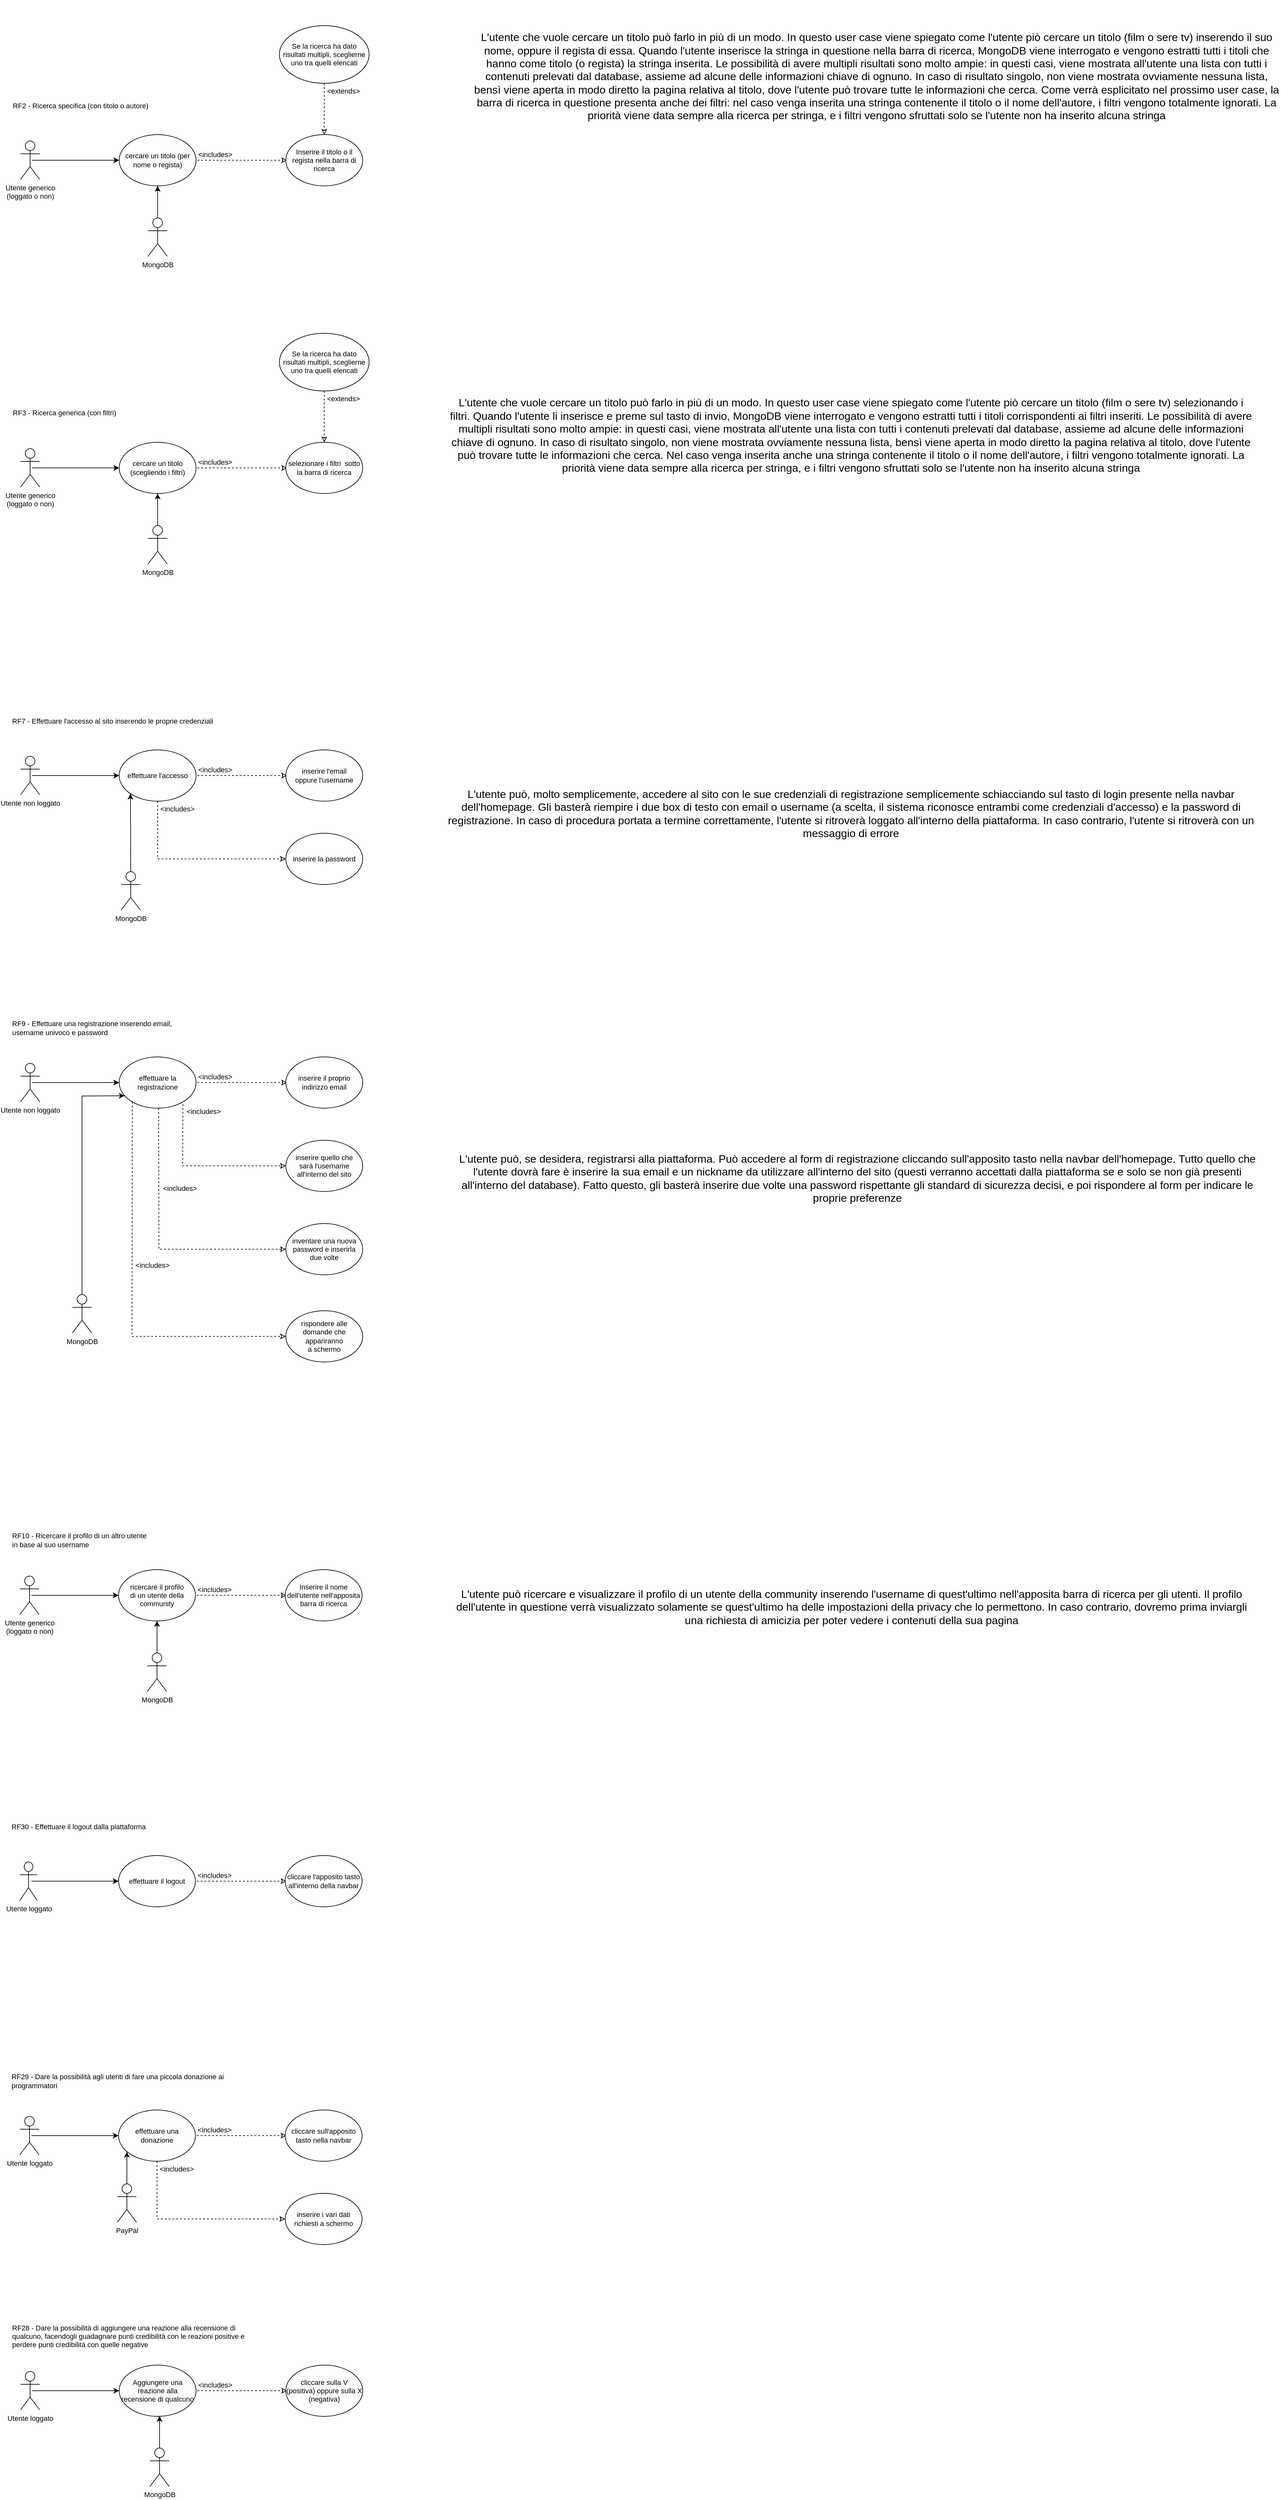 <mxfile version="20.5.3" type="github">
  <diagram id="BzaeHkW2IxcMUpIrxkIE" name="Pagina-1">
    <mxGraphModel dx="1643" dy="469" grid="1" gridSize="10" guides="1" tooltips="1" connect="1" arrows="1" fold="1" page="1" pageScale="1" pageWidth="827" pageHeight="1169" math="0" shadow="0">
      <root>
        <mxCell id="0" />
        <mxCell id="1" parent="0" />
        <mxCell id="rFBbNZWab7Lw2liJQ4J3-1" value="Utente generico&lt;br&gt;(loggato o non)" style="shape=umlActor;verticalLabelPosition=bottom;verticalAlign=top;html=1;outlineConnect=0;fontSize=11;" parent="1" vertex="1">
          <mxGeometry x="-666" y="280" width="30" height="60" as="geometry" />
        </mxCell>
        <mxCell id="rFBbNZWab7Lw2liJQ4J3-2" value="RF2 - Ricerca specifica (con titolo o autore)" style="text;html=1;strokeColor=none;fillColor=none;align=left;verticalAlign=middle;whiteSpace=wrap;rounded=0;fontSize=11;" parent="1" vertex="1">
          <mxGeometry x="-680" y="210" width="280" height="30" as="geometry" />
        </mxCell>
        <mxCell id="rFBbNZWab7Lw2liJQ4J3-3" value="cercare un titolo (per nome o regista)" style="ellipse;whiteSpace=wrap;html=1;fontSize=11;" parent="1" vertex="1">
          <mxGeometry x="-512" y="270" width="120" height="80" as="geometry" />
        </mxCell>
        <mxCell id="rFBbNZWab7Lw2liJQ4J3-4" value="" style="endArrow=classic;dashed=1;html=1;rounded=0;fontSize=11;endFill=0;exitX=0.5;exitY=0.5;exitDx=0;exitDy=0;exitPerimeter=0;" parent="1" edge="1">
          <mxGeometry width="50" height="50" relative="1" as="geometry">
            <mxPoint x="-390" y="310" as="sourcePoint" />
            <mxPoint x="-250" y="310" as="targetPoint" />
          </mxGeometry>
        </mxCell>
        <mxCell id="rFBbNZWab7Lw2liJQ4J3-5" value="" style="endArrow=classic;html=1;rounded=0;fontSize=11;entryX=0;entryY=0.5;entryDx=0;entryDy=0;" parent="1" target="rFBbNZWab7Lw2liJQ4J3-3" edge="1">
          <mxGeometry width="50" height="50" relative="1" as="geometry">
            <mxPoint x="-648" y="310" as="sourcePoint" />
            <mxPoint x="-528" y="310" as="targetPoint" />
          </mxGeometry>
        </mxCell>
        <mxCell id="rFBbNZWab7Lw2liJQ4J3-6" value="&amp;lt;includes&amp;gt;" style="text;html=1;strokeColor=none;fillColor=none;align=center;verticalAlign=middle;whiteSpace=wrap;rounded=0;fontSize=11;" parent="1" vertex="1">
          <mxGeometry x="-392" y="286" width="60" height="30" as="geometry" />
        </mxCell>
        <mxCell id="rFBbNZWab7Lw2liJQ4J3-7" value="Inserire il titolo o il regista nella barra di ricerca" style="ellipse;whiteSpace=wrap;html=1;fontSize=11;" parent="1" vertex="1">
          <mxGeometry x="-252" y="270" width="120" height="80" as="geometry" />
        </mxCell>
        <mxCell id="rFBbNZWab7Lw2liJQ4J3-8" value="Utente generico&lt;br&gt;(loggato o non)" style="shape=umlActor;verticalLabelPosition=bottom;verticalAlign=top;html=1;outlineConnect=0;fontSize=11;" parent="1" vertex="1">
          <mxGeometry x="-666" y="760" width="30" height="60" as="geometry" />
        </mxCell>
        <mxCell id="rFBbNZWab7Lw2liJQ4J3-9" value="RF3 - Ricerca generica (con filtri)" style="text;html=1;strokeColor=none;fillColor=none;align=left;verticalAlign=middle;whiteSpace=wrap;rounded=0;fontSize=11;" parent="1" vertex="1">
          <mxGeometry x="-680" y="689" width="280" height="30" as="geometry" />
        </mxCell>
        <mxCell id="rFBbNZWab7Lw2liJQ4J3-10" value="cercare un titolo&lt;br&gt;(scegliendo i filtri)" style="ellipse;whiteSpace=wrap;html=1;fontSize=11;" parent="1" vertex="1">
          <mxGeometry x="-512" y="750" width="120" height="80" as="geometry" />
        </mxCell>
        <mxCell id="rFBbNZWab7Lw2liJQ4J3-11" value="" style="endArrow=classic;dashed=1;html=1;rounded=0;fontSize=11;endFill=0;exitX=0.5;exitY=0.5;exitDx=0;exitDy=0;exitPerimeter=0;" parent="1" edge="1">
          <mxGeometry width="50" height="50" relative="1" as="geometry">
            <mxPoint x="-390" y="790" as="sourcePoint" />
            <mxPoint x="-250" y="790" as="targetPoint" />
          </mxGeometry>
        </mxCell>
        <mxCell id="rFBbNZWab7Lw2liJQ4J3-12" value="" style="endArrow=classic;html=1;rounded=0;fontSize=11;entryX=0;entryY=0.5;entryDx=0;entryDy=0;" parent="1" target="rFBbNZWab7Lw2liJQ4J3-10" edge="1">
          <mxGeometry width="50" height="50" relative="1" as="geometry">
            <mxPoint x="-648" y="790" as="sourcePoint" />
            <mxPoint x="-528" y="790" as="targetPoint" />
          </mxGeometry>
        </mxCell>
        <mxCell id="rFBbNZWab7Lw2liJQ4J3-13" value="&amp;lt;includes&amp;gt;" style="text;html=1;strokeColor=none;fillColor=none;align=center;verticalAlign=middle;whiteSpace=wrap;rounded=0;fontSize=11;" parent="1" vertex="1">
          <mxGeometry x="-392" y="766" width="60" height="30" as="geometry" />
        </mxCell>
        <mxCell id="rFBbNZWab7Lw2liJQ4J3-14" value="selezionare i filtri&amp;nbsp; sotto la barra di ricerca" style="ellipse;whiteSpace=wrap;html=1;fontSize=11;" parent="1" vertex="1">
          <mxGeometry x="-252" y="750" width="120" height="80" as="geometry" />
        </mxCell>
        <mxCell id="rFBbNZWab7Lw2liJQ4J3-15" value="" style="endArrow=classic;dashed=1;html=1;rounded=0;fontSize=11;endFill=0;entryX=0.5;entryY=0;entryDx=0;entryDy=0;" parent="1" target="rFBbNZWab7Lw2liJQ4J3-7" edge="1">
          <mxGeometry width="50" height="50" relative="1" as="geometry">
            <mxPoint x="-192" y="190" as="sourcePoint" />
            <mxPoint x="-112" y="180" as="targetPoint" />
          </mxGeometry>
        </mxCell>
        <mxCell id="rFBbNZWab7Lw2liJQ4J3-16" value="&amp;lt;extends&amp;gt;" style="text;html=1;strokeColor=none;fillColor=none;align=center;verticalAlign=middle;whiteSpace=wrap;rounded=0;fontSize=11;" parent="1" vertex="1">
          <mxGeometry x="-192" y="187" width="60" height="30" as="geometry" />
        </mxCell>
        <mxCell id="rFBbNZWab7Lw2liJQ4J3-17" value="Se la ricerca ha dato risultati multipli, sceglierne&lt;br&gt;uno tra quelli elencati" style="ellipse;whiteSpace=wrap;html=1;fontSize=11;" parent="1" vertex="1">
          <mxGeometry x="-262" y="100" width="140" height="90" as="geometry" />
        </mxCell>
        <mxCell id="rFBbNZWab7Lw2liJQ4J3-18" value="" style="endArrow=classic;dashed=1;html=1;rounded=0;fontSize=11;endFill=0;" parent="1" edge="1">
          <mxGeometry width="50" height="50" relative="1" as="geometry">
            <mxPoint x="-192" y="670" as="sourcePoint" />
            <mxPoint x="-192" y="750" as="targetPoint" />
          </mxGeometry>
        </mxCell>
        <mxCell id="rFBbNZWab7Lw2liJQ4J3-19" value="&amp;lt;extends&amp;gt;" style="text;html=1;strokeColor=none;fillColor=none;align=center;verticalAlign=middle;whiteSpace=wrap;rounded=0;fontSize=11;" parent="1" vertex="1">
          <mxGeometry x="-192" y="667" width="60" height="30" as="geometry" />
        </mxCell>
        <mxCell id="rFBbNZWab7Lw2liJQ4J3-20" value="Se la ricerca ha dato risultati multipli, sceglierne&lt;br&gt;uno tra quelli elencati" style="ellipse;whiteSpace=wrap;html=1;fontSize=11;" parent="1" vertex="1">
          <mxGeometry x="-262" y="580" width="140" height="90" as="geometry" />
        </mxCell>
        <mxCell id="uzrmkmoLNCfaZ5QYGX5--1" value="Utente non loggato" style="shape=umlActor;verticalLabelPosition=bottom;verticalAlign=top;html=1;outlineConnect=0;fontSize=11;" parent="1" vertex="1">
          <mxGeometry x="-666" y="1240" width="30" height="60" as="geometry" />
        </mxCell>
        <mxCell id="uzrmkmoLNCfaZ5QYGX5--2" value="RF7 - Effettuare l&#39;accesso al sito inserendo le proprie credenziali" style="text;html=1;strokeColor=none;fillColor=none;align=left;verticalAlign=middle;whiteSpace=wrap;rounded=0;fontSize=11;" parent="1" vertex="1">
          <mxGeometry x="-681" y="1170" width="381" height="30" as="geometry" />
        </mxCell>
        <mxCell id="uzrmkmoLNCfaZ5QYGX5--3" value="effettuare l&#39;accesso" style="ellipse;whiteSpace=wrap;html=1;fontSize=11;" parent="1" vertex="1">
          <mxGeometry x="-512" y="1230" width="120" height="80" as="geometry" />
        </mxCell>
        <mxCell id="uzrmkmoLNCfaZ5QYGX5--4" value="" style="endArrow=classic;dashed=1;html=1;rounded=0;fontSize=11;endFill=0;exitX=0.5;exitY=0.5;exitDx=0;exitDy=0;exitPerimeter=0;" parent="1" edge="1">
          <mxGeometry width="50" height="50" relative="1" as="geometry">
            <mxPoint x="-390" y="1270.0" as="sourcePoint" />
            <mxPoint x="-250" y="1270.0" as="targetPoint" />
          </mxGeometry>
        </mxCell>
        <mxCell id="uzrmkmoLNCfaZ5QYGX5--5" value="" style="endArrow=classic;html=1;rounded=0;fontSize=11;entryX=0;entryY=0.5;entryDx=0;entryDy=0;" parent="1" target="uzrmkmoLNCfaZ5QYGX5--3" edge="1">
          <mxGeometry width="50" height="50" relative="1" as="geometry">
            <mxPoint x="-648" y="1270.0" as="sourcePoint" />
            <mxPoint x="-528" y="1270" as="targetPoint" />
          </mxGeometry>
        </mxCell>
        <mxCell id="uzrmkmoLNCfaZ5QYGX5--6" value="&amp;lt;includes&amp;gt;" style="text;html=1;strokeColor=none;fillColor=none;align=center;verticalAlign=middle;whiteSpace=wrap;rounded=0;fontSize=11;" parent="1" vertex="1">
          <mxGeometry x="-392" y="1246" width="60" height="30" as="geometry" />
        </mxCell>
        <mxCell id="uzrmkmoLNCfaZ5QYGX5--7" value="inserire l&#39;email&lt;br&gt;oppure l&#39;username" style="ellipse;whiteSpace=wrap;html=1;fontSize=11;" parent="1" vertex="1">
          <mxGeometry x="-252" y="1230" width="120" height="80" as="geometry" />
        </mxCell>
        <mxCell id="uzrmkmoLNCfaZ5QYGX5--11" value="" style="endArrow=classic;dashed=1;html=1;rounded=0;fontSize=11;endFill=0;exitX=0.5;exitY=1;exitDx=0;exitDy=0;entryX=0;entryY=0.5;entryDx=0;entryDy=0;" parent="1" source="uzrmkmoLNCfaZ5QYGX5--3" target="uzrmkmoLNCfaZ5QYGX5--13" edge="1">
          <mxGeometry width="50" height="50" relative="1" as="geometry">
            <mxPoint x="-420" y="1364.0" as="sourcePoint" />
            <mxPoint x="-280" y="1364.0" as="targetPoint" />
            <Array as="points">
              <mxPoint x="-452" y="1400" />
            </Array>
          </mxGeometry>
        </mxCell>
        <mxCell id="uzrmkmoLNCfaZ5QYGX5--12" value="&amp;lt;includes&amp;gt;" style="text;html=1;strokeColor=none;fillColor=none;align=center;verticalAlign=middle;whiteSpace=wrap;rounded=0;fontSize=11;" parent="1" vertex="1">
          <mxGeometry x="-451" y="1307" width="60" height="30" as="geometry" />
        </mxCell>
        <mxCell id="uzrmkmoLNCfaZ5QYGX5--13" value="inserire la password" style="ellipse;whiteSpace=wrap;html=1;fontSize=11;" parent="1" vertex="1">
          <mxGeometry x="-252" y="1360" width="120" height="80" as="geometry" />
        </mxCell>
        <mxCell id="uzrmkmoLNCfaZ5QYGX5--15" value="Utente non loggato" style="shape=umlActor;verticalLabelPosition=bottom;verticalAlign=top;html=1;outlineConnect=0;fontSize=11;" parent="1" vertex="1">
          <mxGeometry x="-666" y="1719" width="30" height="60" as="geometry" />
        </mxCell>
        <mxCell id="uzrmkmoLNCfaZ5QYGX5--16" value="RF9 - Effettuare una registrazione inserendo email, username univoco e password" style="text;html=1;strokeColor=none;fillColor=none;align=left;verticalAlign=middle;whiteSpace=wrap;rounded=0;fontSize=11;" parent="1" vertex="1">
          <mxGeometry x="-681" y="1649" width="272" height="30" as="geometry" />
        </mxCell>
        <mxCell id="uzrmkmoLNCfaZ5QYGX5--17" value="effettuare la registrazione" style="ellipse;whiteSpace=wrap;html=1;fontSize=11;" parent="1" vertex="1">
          <mxGeometry x="-512" y="1709" width="120" height="80" as="geometry" />
        </mxCell>
        <mxCell id="uzrmkmoLNCfaZ5QYGX5--18" value="" style="endArrow=classic;dashed=1;html=1;rounded=0;fontSize=11;endFill=0;exitX=0.5;exitY=0.5;exitDx=0;exitDy=0;exitPerimeter=0;" parent="1" edge="1">
          <mxGeometry width="50" height="50" relative="1" as="geometry">
            <mxPoint x="-390" y="1749.0" as="sourcePoint" />
            <mxPoint x="-250" y="1749.0" as="targetPoint" />
          </mxGeometry>
        </mxCell>
        <mxCell id="uzrmkmoLNCfaZ5QYGX5--19" value="" style="endArrow=classic;html=1;rounded=0;fontSize=11;entryX=0;entryY=0.5;entryDx=0;entryDy=0;" parent="1" target="uzrmkmoLNCfaZ5QYGX5--17" edge="1">
          <mxGeometry width="50" height="50" relative="1" as="geometry">
            <mxPoint x="-648.0" y="1749.0" as="sourcePoint" />
            <mxPoint x="-528" y="1749" as="targetPoint" />
          </mxGeometry>
        </mxCell>
        <mxCell id="uzrmkmoLNCfaZ5QYGX5--20" value="&amp;lt;includes&amp;gt;" style="text;html=1;strokeColor=none;fillColor=none;align=center;verticalAlign=middle;whiteSpace=wrap;rounded=0;fontSize=11;" parent="1" vertex="1">
          <mxGeometry x="-392" y="1725" width="60" height="30" as="geometry" />
        </mxCell>
        <mxCell id="uzrmkmoLNCfaZ5QYGX5--21" value="inserire il proprio&lt;br&gt;indirizzo email" style="ellipse;whiteSpace=wrap;html=1;fontSize=11;" parent="1" vertex="1">
          <mxGeometry x="-252" y="1709" width="120" height="80" as="geometry" />
        </mxCell>
        <mxCell id="uzrmkmoLNCfaZ5QYGX5--22" value="" style="endArrow=classic;dashed=1;html=1;rounded=0;fontSize=11;endFill=0;exitX=0.829;exitY=0.921;exitDx=0;exitDy=0;entryX=0;entryY=0.5;entryDx=0;entryDy=0;exitPerimeter=0;" parent="1" source="uzrmkmoLNCfaZ5QYGX5--17" target="uzrmkmoLNCfaZ5QYGX5--24" edge="1">
          <mxGeometry width="50" height="50" relative="1" as="geometry">
            <mxPoint x="-420" y="1843.0" as="sourcePoint" />
            <mxPoint x="-280" y="1843.0" as="targetPoint" />
            <Array as="points">
              <mxPoint x="-413" y="1879" />
            </Array>
          </mxGeometry>
        </mxCell>
        <mxCell id="uzrmkmoLNCfaZ5QYGX5--23" value="&amp;lt;includes&amp;gt;" style="text;html=1;strokeColor=none;fillColor=none;align=center;verticalAlign=middle;whiteSpace=wrap;rounded=0;fontSize=11;" parent="1" vertex="1">
          <mxGeometry x="-410" y="1779" width="60" height="30" as="geometry" />
        </mxCell>
        <mxCell id="uzrmkmoLNCfaZ5QYGX5--24" value="inserire quello che&lt;br&gt;sarà l&#39;username&lt;br&gt;all&#39;interno del sito" style="ellipse;whiteSpace=wrap;html=1;fontSize=11;" parent="1" vertex="1">
          <mxGeometry x="-252" y="1839" width="120" height="80" as="geometry" />
        </mxCell>
        <mxCell id="uzrmkmoLNCfaZ5QYGX5--26" value="" style="endArrow=classic;dashed=1;html=1;rounded=0;fontSize=11;endFill=0;exitX=0.829;exitY=0.921;exitDx=0;exitDy=0;exitPerimeter=0;entryX=0;entryY=0.5;entryDx=0;entryDy=0;" parent="1" target="uzrmkmoLNCfaZ5QYGX5--28" edge="1">
          <mxGeometry width="50" height="50" relative="1" as="geometry">
            <mxPoint x="-450.52" y="1789.0" as="sourcePoint" />
            <mxPoint x="-252" y="2025" as="targetPoint" />
            <Array as="points">
              <mxPoint x="-450" y="2009" />
            </Array>
          </mxGeometry>
        </mxCell>
        <mxCell id="uzrmkmoLNCfaZ5QYGX5--27" value="&amp;lt;includes&amp;gt;" style="text;html=1;strokeColor=none;fillColor=none;align=center;verticalAlign=middle;whiteSpace=wrap;rounded=0;fontSize=11;" parent="1" vertex="1">
          <mxGeometry x="-447" y="1899" width="60" height="30" as="geometry" />
        </mxCell>
        <mxCell id="uzrmkmoLNCfaZ5QYGX5--28" value="inventare una nuova&lt;br&gt;password e inserirla&lt;br&gt;due volte" style="ellipse;whiteSpace=wrap;html=1;fontSize=11;" parent="1" vertex="1">
          <mxGeometry x="-252" y="1969" width="120" height="80" as="geometry" />
        </mxCell>
        <mxCell id="uzrmkmoLNCfaZ5QYGX5--29" value="" style="endArrow=classic;dashed=1;html=1;rounded=0;fontSize=11;endFill=0;exitX=0.829;exitY=0.921;exitDx=0;exitDy=0;exitPerimeter=0;" parent="1" edge="1">
          <mxGeometry width="50" height="50" relative="1" as="geometry">
            <mxPoint x="-491.52" y="1779.0" as="sourcePoint" />
            <mxPoint x="-252" y="2145" as="targetPoint" />
            <Array as="points">
              <mxPoint x="-492" y="2145" />
            </Array>
          </mxGeometry>
        </mxCell>
        <mxCell id="uzrmkmoLNCfaZ5QYGX5--30" value="&amp;lt;includes&amp;gt;" style="text;html=1;strokeColor=none;fillColor=none;align=center;verticalAlign=middle;whiteSpace=wrap;rounded=0;fontSize=11;" parent="1" vertex="1">
          <mxGeometry x="-490" y="2019" width="60" height="30" as="geometry" />
        </mxCell>
        <mxCell id="uzrmkmoLNCfaZ5QYGX5--31" value="rispondere alle domande che appariranno&lt;br&gt;a schermo" style="ellipse;whiteSpace=wrap;html=1;fontSize=11;" parent="1" vertex="1">
          <mxGeometry x="-252" y="2105" width="120" height="80" as="geometry" />
        </mxCell>
        <mxCell id="uzrmkmoLNCfaZ5QYGX5--78" value="Utente generico&lt;br&gt;(loggato o non)" style="shape=umlActor;verticalLabelPosition=bottom;verticalAlign=top;html=1;outlineConnect=0;fontSize=11;" parent="1" vertex="1">
          <mxGeometry x="-667" y="2519" width="30" height="60" as="geometry" />
        </mxCell>
        <mxCell id="uzrmkmoLNCfaZ5QYGX5--79" value="RF10 - Ricercare il profilo di un altro utente&lt;br&gt;in base al suo username" style="text;html=1;strokeColor=none;fillColor=none;align=left;verticalAlign=middle;whiteSpace=wrap;rounded=0;fontSize=11;" parent="1" vertex="1">
          <mxGeometry x="-681" y="2448" width="280" height="30" as="geometry" />
        </mxCell>
        <mxCell id="uzrmkmoLNCfaZ5QYGX5--80" value="ricercare il profilo&lt;br&gt;di un utente della&lt;br&gt;community" style="ellipse;whiteSpace=wrap;html=1;fontSize=11;" parent="1" vertex="1">
          <mxGeometry x="-513" y="2509" width="120" height="80" as="geometry" />
        </mxCell>
        <mxCell id="uzrmkmoLNCfaZ5QYGX5--81" value="" style="endArrow=classic;dashed=1;html=1;rounded=0;fontSize=11;endFill=0;exitX=0.5;exitY=0.5;exitDx=0;exitDy=0;exitPerimeter=0;" parent="1" edge="1">
          <mxGeometry width="50" height="50" relative="1" as="geometry">
            <mxPoint x="-391" y="2549" as="sourcePoint" />
            <mxPoint x="-251" y="2549" as="targetPoint" />
          </mxGeometry>
        </mxCell>
        <mxCell id="uzrmkmoLNCfaZ5QYGX5--82" value="" style="endArrow=classic;html=1;rounded=0;fontSize=11;entryX=0;entryY=0.5;entryDx=0;entryDy=0;" parent="1" target="uzrmkmoLNCfaZ5QYGX5--80" edge="1">
          <mxGeometry width="50" height="50" relative="1" as="geometry">
            <mxPoint x="-649" y="2549" as="sourcePoint" />
            <mxPoint x="-529" y="2549" as="targetPoint" />
          </mxGeometry>
        </mxCell>
        <mxCell id="uzrmkmoLNCfaZ5QYGX5--83" value="&amp;lt;includes&amp;gt;" style="text;html=1;strokeColor=none;fillColor=none;align=center;verticalAlign=middle;whiteSpace=wrap;rounded=0;fontSize=11;" parent="1" vertex="1">
          <mxGeometry x="-393" y="2525" width="60" height="30" as="geometry" />
        </mxCell>
        <mxCell id="uzrmkmoLNCfaZ5QYGX5--84" value="Inserire il nome&lt;br&gt;dell&#39;utente nell&#39;apposita barra di ricerca" style="ellipse;whiteSpace=wrap;html=1;fontSize=11;" parent="1" vertex="1">
          <mxGeometry x="-253" y="2509" width="120" height="80" as="geometry" />
        </mxCell>
        <mxCell id="C8PdjClwqBsb0L9fgQ4Y-1" value="Utente loggato" style="shape=umlActor;verticalLabelPosition=bottom;verticalAlign=top;html=1;outlineConnect=0;fontSize=11;" parent="1" vertex="1">
          <mxGeometry x="-667" y="2965" width="27" height="60" as="geometry" />
        </mxCell>
        <mxCell id="C8PdjClwqBsb0L9fgQ4Y-2" value="RF30 - Effettuare il logout dalla piattaforma" style="text;html=1;strokeColor=none;fillColor=none;align=left;verticalAlign=middle;whiteSpace=wrap;rounded=0;fontSize=11;" parent="1" vertex="1">
          <mxGeometry x="-682" y="2895" width="381" height="30" as="geometry" />
        </mxCell>
        <mxCell id="C8PdjClwqBsb0L9fgQ4Y-3" value="effettuare il logout" style="ellipse;whiteSpace=wrap;html=1;fontSize=11;" parent="1" vertex="1">
          <mxGeometry x="-513" y="2955" width="120" height="80" as="geometry" />
        </mxCell>
        <mxCell id="C8PdjClwqBsb0L9fgQ4Y-4" value="" style="endArrow=classic;dashed=1;html=1;rounded=0;fontSize=11;endFill=0;exitX=0.5;exitY=0.5;exitDx=0;exitDy=0;exitPerimeter=0;" parent="1" edge="1">
          <mxGeometry width="50" height="50" relative="1" as="geometry">
            <mxPoint x="-391" y="2995" as="sourcePoint" />
            <mxPoint x="-251" y="2995" as="targetPoint" />
          </mxGeometry>
        </mxCell>
        <mxCell id="C8PdjClwqBsb0L9fgQ4Y-5" value="" style="endArrow=classic;html=1;rounded=0;fontSize=11;entryX=0;entryY=0.5;entryDx=0;entryDy=0;" parent="1" target="C8PdjClwqBsb0L9fgQ4Y-3" edge="1">
          <mxGeometry width="50" height="50" relative="1" as="geometry">
            <mxPoint x="-649" y="2995" as="sourcePoint" />
            <mxPoint x="-529" y="2995" as="targetPoint" />
          </mxGeometry>
        </mxCell>
        <mxCell id="C8PdjClwqBsb0L9fgQ4Y-6" value="&amp;lt;includes&amp;gt;" style="text;html=1;strokeColor=none;fillColor=none;align=center;verticalAlign=middle;whiteSpace=wrap;rounded=0;fontSize=11;" parent="1" vertex="1">
          <mxGeometry x="-393" y="2971" width="60" height="30" as="geometry" />
        </mxCell>
        <mxCell id="C8PdjClwqBsb0L9fgQ4Y-7" value="cliccare l&#39;apposito tasto all&#39;interno della navbar" style="ellipse;whiteSpace=wrap;html=1;fontSize=11;" parent="1" vertex="1">
          <mxGeometry x="-253" y="2955" width="120" height="80" as="geometry" />
        </mxCell>
        <mxCell id="C8PdjClwqBsb0L9fgQ4Y-11" value="Utente loggato" style="shape=umlActor;verticalLabelPosition=bottom;verticalAlign=top;html=1;outlineConnect=0;fontSize=11;" parent="1" vertex="1">
          <mxGeometry x="-667" y="3362" width="30" height="60" as="geometry" />
        </mxCell>
        <mxCell id="C8PdjClwqBsb0L9fgQ4Y-12" value="RF29 - Dare la possibilità agli utenti di fare una piccola donazione ai programmatori" style="text;html=1;strokeColor=none;fillColor=none;align=left;verticalAlign=middle;whiteSpace=wrap;rounded=0;fontSize=11;" parent="1" vertex="1">
          <mxGeometry x="-682" y="3292" width="381" height="30" as="geometry" />
        </mxCell>
        <mxCell id="C8PdjClwqBsb0L9fgQ4Y-13" value="effettuare una donazione" style="ellipse;whiteSpace=wrap;html=1;fontSize=11;" parent="1" vertex="1">
          <mxGeometry x="-513" y="3352" width="120" height="80" as="geometry" />
        </mxCell>
        <mxCell id="C8PdjClwqBsb0L9fgQ4Y-14" value="" style="endArrow=classic;dashed=1;html=1;rounded=0;fontSize=11;endFill=0;exitX=0.5;exitY=0.5;exitDx=0;exitDy=0;exitPerimeter=0;" parent="1" edge="1">
          <mxGeometry width="50" height="50" relative="1" as="geometry">
            <mxPoint x="-391" y="3392" as="sourcePoint" />
            <mxPoint x="-251" y="3392" as="targetPoint" />
          </mxGeometry>
        </mxCell>
        <mxCell id="C8PdjClwqBsb0L9fgQ4Y-15" value="" style="endArrow=classic;html=1;rounded=0;fontSize=11;entryX=0;entryY=0.5;entryDx=0;entryDy=0;" parent="1" target="C8PdjClwqBsb0L9fgQ4Y-13" edge="1">
          <mxGeometry width="50" height="50" relative="1" as="geometry">
            <mxPoint x="-649" y="3392" as="sourcePoint" />
            <mxPoint x="-529" y="3392" as="targetPoint" />
          </mxGeometry>
        </mxCell>
        <mxCell id="C8PdjClwqBsb0L9fgQ4Y-16" value="&amp;lt;includes&amp;gt;" style="text;html=1;strokeColor=none;fillColor=none;align=center;verticalAlign=middle;whiteSpace=wrap;rounded=0;fontSize=11;" parent="1" vertex="1">
          <mxGeometry x="-393" y="3368" width="60" height="30" as="geometry" />
        </mxCell>
        <mxCell id="C8PdjClwqBsb0L9fgQ4Y-17" value="cliccare sull&#39;apposito tasto nella navbar" style="ellipse;whiteSpace=wrap;html=1;fontSize=11;" parent="1" vertex="1">
          <mxGeometry x="-253" y="3352" width="120" height="80" as="geometry" />
        </mxCell>
        <mxCell id="C8PdjClwqBsb0L9fgQ4Y-18" value="" style="endArrow=classic;dashed=1;html=1;rounded=0;fontSize=11;endFill=0;exitX=0.5;exitY=1;exitDx=0;exitDy=0;entryX=0;entryY=0.5;entryDx=0;entryDy=0;" parent="1" source="C8PdjClwqBsb0L9fgQ4Y-13" target="C8PdjClwqBsb0L9fgQ4Y-20" edge="1">
          <mxGeometry width="50" height="50" relative="1" as="geometry">
            <mxPoint x="-421" y="3486" as="sourcePoint" />
            <mxPoint x="-281" y="3486" as="targetPoint" />
            <Array as="points">
              <mxPoint x="-453" y="3522" />
            </Array>
          </mxGeometry>
        </mxCell>
        <mxCell id="C8PdjClwqBsb0L9fgQ4Y-19" value="&amp;lt;includes&amp;gt;" style="text;html=1;strokeColor=none;fillColor=none;align=center;verticalAlign=middle;whiteSpace=wrap;rounded=0;fontSize=11;" parent="1" vertex="1">
          <mxGeometry x="-452" y="3429" width="60" height="30" as="geometry" />
        </mxCell>
        <mxCell id="C8PdjClwqBsb0L9fgQ4Y-20" value="inserire i vari dati richiesti a schermo" style="ellipse;whiteSpace=wrap;html=1;fontSize=11;" parent="1" vertex="1">
          <mxGeometry x="-253" y="3482" width="120" height="80" as="geometry" />
        </mxCell>
        <mxCell id="C8PdjClwqBsb0L9fgQ4Y-21" value="Utente loggato" style="shape=umlActor;verticalLabelPosition=bottom;verticalAlign=top;html=1;outlineConnect=0;fontSize=11;" parent="1" vertex="1">
          <mxGeometry x="-666" y="3760" width="30" height="60" as="geometry" />
        </mxCell>
        <mxCell id="C8PdjClwqBsb0L9fgQ4Y-22" value="RF28 - Dare la possibilità di aggiungere una reazione alla recensione di qualcuno, facendogli guadagnare punti credibilità con le reazioni positive e perdere punti credibilità con quelle negative" style="text;html=1;strokeColor=none;fillColor=none;align=left;verticalAlign=middle;whiteSpace=wrap;rounded=0;fontSize=11;" parent="1" vertex="1">
          <mxGeometry x="-681" y="3690" width="381" height="30" as="geometry" />
        </mxCell>
        <mxCell id="C8PdjClwqBsb0L9fgQ4Y-23" value="Aggiungere una reazione alla recensione di qualcuno" style="ellipse;whiteSpace=wrap;html=1;fontSize=11;" parent="1" vertex="1">
          <mxGeometry x="-512" y="3750" width="120" height="80" as="geometry" />
        </mxCell>
        <mxCell id="C8PdjClwqBsb0L9fgQ4Y-24" value="" style="endArrow=classic;dashed=1;html=1;rounded=0;fontSize=11;endFill=0;exitX=0.5;exitY=0.5;exitDx=0;exitDy=0;exitPerimeter=0;" parent="1" edge="1">
          <mxGeometry width="50" height="50" relative="1" as="geometry">
            <mxPoint x="-390" y="3790" as="sourcePoint" />
            <mxPoint x="-250" y="3790" as="targetPoint" />
          </mxGeometry>
        </mxCell>
        <mxCell id="C8PdjClwqBsb0L9fgQ4Y-25" value="" style="endArrow=classic;html=1;rounded=0;fontSize=11;entryX=0;entryY=0.5;entryDx=0;entryDy=0;" parent="1" target="C8PdjClwqBsb0L9fgQ4Y-23" edge="1">
          <mxGeometry width="50" height="50" relative="1" as="geometry">
            <mxPoint x="-648" y="3790" as="sourcePoint" />
            <mxPoint x="-528" y="3790" as="targetPoint" />
          </mxGeometry>
        </mxCell>
        <mxCell id="C8PdjClwqBsb0L9fgQ4Y-26" value="&amp;lt;includes&amp;gt;" style="text;html=1;strokeColor=none;fillColor=none;align=center;verticalAlign=middle;whiteSpace=wrap;rounded=0;fontSize=11;" parent="1" vertex="1">
          <mxGeometry x="-392" y="3766" width="60" height="30" as="geometry" />
        </mxCell>
        <mxCell id="C8PdjClwqBsb0L9fgQ4Y-27" value="cliccare sulla V (positiva) oppure sulla X (negativa)" style="ellipse;whiteSpace=wrap;html=1;fontSize=11;" parent="1" vertex="1">
          <mxGeometry x="-252" y="3750" width="120" height="80" as="geometry" />
        </mxCell>
        <mxCell id="C8PdjClwqBsb0L9fgQ4Y-31" value="MongoDB" style="shape=umlActor;verticalLabelPosition=bottom;verticalAlign=top;html=1;outlineConnect=0;fontSize=11;" parent="1" vertex="1">
          <mxGeometry x="-467" y="400" width="30" height="60" as="geometry" />
        </mxCell>
        <mxCell id="C8PdjClwqBsb0L9fgQ4Y-32" value="" style="endArrow=classic;html=1;rounded=0;fontSize=11;entryX=0.5;entryY=1;entryDx=0;entryDy=0;exitX=0.5;exitY=0;exitDx=0;exitDy=0;exitPerimeter=0;" parent="1" source="C8PdjClwqBsb0L9fgQ4Y-31" target="rFBbNZWab7Lw2liJQ4J3-3" edge="1">
          <mxGeometry width="50" height="50" relative="1" as="geometry">
            <mxPoint x="-478" y="440" as="sourcePoint" />
            <mxPoint x="-620" y="440" as="targetPoint" />
          </mxGeometry>
        </mxCell>
        <mxCell id="C8PdjClwqBsb0L9fgQ4Y-35" value="MongoDB" style="shape=umlActor;verticalLabelPosition=bottom;verticalAlign=top;html=1;outlineConnect=0;fontSize=11;" parent="1" vertex="1">
          <mxGeometry x="-467" y="880" width="30" height="60" as="geometry" />
        </mxCell>
        <mxCell id="C8PdjClwqBsb0L9fgQ4Y-36" value="" style="endArrow=classic;html=1;rounded=0;fontSize=11;entryX=0.5;entryY=1;entryDx=0;entryDy=0;exitX=0.5;exitY=0;exitDx=0;exitDy=0;exitPerimeter=0;" parent="1" source="C8PdjClwqBsb0L9fgQ4Y-35" edge="1">
          <mxGeometry width="50" height="50" relative="1" as="geometry">
            <mxPoint x="-478" y="920" as="sourcePoint" />
            <mxPoint x="-452" y="830.0" as="targetPoint" />
          </mxGeometry>
        </mxCell>
        <mxCell id="C8PdjClwqBsb0L9fgQ4Y-37" value="MongoDB" style="shape=umlActor;verticalLabelPosition=bottom;verticalAlign=top;html=1;outlineConnect=0;fontSize=11;" parent="1" vertex="1">
          <mxGeometry x="-509" y="1420" width="30" height="60" as="geometry" />
        </mxCell>
        <mxCell id="C8PdjClwqBsb0L9fgQ4Y-38" value="" style="endArrow=classic;html=1;rounded=0;fontSize=11;entryX=0;entryY=1;entryDx=0;entryDy=0;exitX=0.5;exitY=0;exitDx=0;exitDy=0;exitPerimeter=0;" parent="1" source="C8PdjClwqBsb0L9fgQ4Y-37" target="uzrmkmoLNCfaZ5QYGX5--3" edge="1">
          <mxGeometry width="50" height="50" relative="1" as="geometry">
            <mxPoint x="-519" y="1478" as="sourcePoint" />
            <mxPoint x="-493" y="1388" as="targetPoint" />
          </mxGeometry>
        </mxCell>
        <mxCell id="C8PdjClwqBsb0L9fgQ4Y-40" value="MongoDB" style="shape=umlActor;verticalLabelPosition=bottom;verticalAlign=top;html=1;outlineConnect=0;fontSize=11;" parent="1" vertex="1">
          <mxGeometry x="-585" y="2079.72" width="30" height="60" as="geometry" />
        </mxCell>
        <mxCell id="C8PdjClwqBsb0L9fgQ4Y-41" value="" style="endArrow=classic;html=1;rounded=0;fontSize=11;entryX=0.062;entryY=0.758;entryDx=0;entryDy=0;entryPerimeter=0;" parent="1" edge="1">
          <mxGeometry width="50" height="50" relative="1" as="geometry">
            <mxPoint x="-570" y="2080" as="sourcePoint" />
            <mxPoint x="-503.56" y="1769.64" as="targetPoint" />
            <Array as="points">
              <mxPoint x="-570" y="1770" />
            </Array>
          </mxGeometry>
        </mxCell>
        <mxCell id="C8PdjClwqBsb0L9fgQ4Y-42" value="MongoDB" style="shape=umlActor;verticalLabelPosition=bottom;verticalAlign=top;html=1;outlineConnect=0;fontSize=11;" parent="1" vertex="1">
          <mxGeometry x="-468" y="2639" width="30" height="60" as="geometry" />
        </mxCell>
        <mxCell id="C8PdjClwqBsb0L9fgQ4Y-43" value="" style="endArrow=classic;html=1;rounded=0;fontSize=11;entryX=0.5;entryY=1;entryDx=0;entryDy=0;exitX=0.5;exitY=0;exitDx=0;exitDy=0;exitPerimeter=0;" parent="1" source="C8PdjClwqBsb0L9fgQ4Y-42" edge="1">
          <mxGeometry width="50" height="50" relative="1" as="geometry">
            <mxPoint x="-479" y="2679" as="sourcePoint" />
            <mxPoint x="-453" y="2589" as="targetPoint" />
          </mxGeometry>
        </mxCell>
        <mxCell id="C8PdjClwqBsb0L9fgQ4Y-44" value="PayPal" style="shape=umlActor;verticalLabelPosition=bottom;verticalAlign=top;html=1;outlineConnect=0;fontSize=11;" parent="1" vertex="1">
          <mxGeometry x="-515" y="3467.2" width="30" height="60" as="geometry" />
        </mxCell>
        <mxCell id="C8PdjClwqBsb0L9fgQ4Y-45" value="" style="endArrow=classic;html=1;rounded=0;fontSize=11;entryX=0.5;entryY=1;entryDx=0;entryDy=0;exitX=0.5;exitY=0;exitDx=0;exitDy=0;exitPerimeter=0;" parent="1" source="C8PdjClwqBsb0L9fgQ4Y-44" edge="1">
          <mxGeometry width="50" height="50" relative="1" as="geometry">
            <mxPoint x="-526" y="3507.2" as="sourcePoint" />
            <mxPoint x="-500" y="3417.2" as="targetPoint" />
          </mxGeometry>
        </mxCell>
        <mxCell id="C8PdjClwqBsb0L9fgQ4Y-46" value="MongoDB" style="shape=umlActor;verticalLabelPosition=bottom;verticalAlign=top;html=1;outlineConnect=0;fontSize=11;" parent="1" vertex="1">
          <mxGeometry x="-464" y="3879.41" width="30" height="60" as="geometry" />
        </mxCell>
        <mxCell id="C8PdjClwqBsb0L9fgQ4Y-47" value="" style="endArrow=classic;html=1;rounded=0;fontSize=11;entryX=0.5;entryY=1;entryDx=0;entryDy=0;exitX=0.5;exitY=0;exitDx=0;exitDy=0;exitPerimeter=0;" parent="1" source="C8PdjClwqBsb0L9fgQ4Y-46" edge="1">
          <mxGeometry width="50" height="50" relative="1" as="geometry">
            <mxPoint x="-475" y="3919.41" as="sourcePoint" />
            <mxPoint x="-449" y="3829.41" as="targetPoint" />
          </mxGeometry>
        </mxCell>
        <mxCell id="yS4P8URKVF7LsIZOaM0e-328" value="&lt;font style=&quot;&quot;&gt;&lt;font style=&quot;font-size: 17px;&quot;&gt;L&#39;utente che vuole cercare un titolo può farlo in più di un modo. In questo user case viene spiegato come l&#39;utente piò cercare un titolo (film o sere tv) inserendo il suo nome, oppure il regista di essa. Quando l&#39;utente inserisce la stringa in questione nella barra di ricerca, MongoDB viene interrogato e vengono estratti tutti i titoli che hanno come titolo (o regista) la stringa inserita. Le possibilità di avere multipli risultati sono molto ampie: in questi casi, viene mostrata all&#39;utente una lista con tutti i contenuti prelevati dal database, assieme ad alcune delle informazioni chiave di ognuno. In caso di risultato singolo, non viene mostrata ovviamente nessuna lista, bensì viene aperta in modo diretto la pagina relativa al titolo, dove l&#39;utente può trovare tutte le informazioni che cerca. Come verrà esplicitato nel prossimo user case, la barra di ricerca in questione presenta anche dei filtri: nel caso venga inserita una stringa contenente il titolo o il nome dell&#39;autore, i filtri vengono totalmente ignorati. La priorità viene data sempre alla ricerca per stringa, e i filtri vengono sfruttati solo se l&#39;utente non ha inserito alcuna stringa&lt;/font&gt;&lt;/font&gt;" style="text;html=1;strokeColor=none;fillColor=none;align=center;verticalAlign=middle;whiteSpace=wrap;rounded=0;" parent="1" vertex="1">
          <mxGeometry x="40" y="60" width="1260" height="240" as="geometry" />
        </mxCell>
        <mxCell id="gk2ENtdIidv75Zpp5FUL-1" value="&lt;font style=&quot;&quot;&gt;&lt;font style=&quot;font-size: 17px;&quot;&gt;L&#39;utente che vuole cercare un titolo può farlo in più di un modo. In questo user case viene spiegato come l&#39;utente piò cercare un titolo (film o sere tv) selezionando i filtri. Quando l&#39;utente li inserisce e preme sul tasto di invio, MongoDB viene interrogato e vengono estratti tutti i titoli corrispondenti ai filtri inseriti. Le possibilità di avere multipli risultati sono molto ampie: in questi casi, viene mostrata all&#39;utente una lista con tutti i contenuti prelevati dal database, assieme ad alcune delle informazioni chiave di ognuno. In caso di risultato singolo, non viene mostrata ovviamente nessuna lista, bensì viene aperta in modo diretto la pagina relativa al titolo, dove l&#39;utente può trovare tutte le informazioni che cerca. Nel caso venga inserita anche una stringa contenente il titolo o il nome dell&#39;autore, i filtri vengono totalmente ignorati. La priorità viene data sempre alla ricerca per stringa, e i filtri vengono sfruttati solo se l&#39;utente non ha inserito alcuna stringa&lt;/font&gt;&lt;/font&gt;" style="text;html=1;strokeColor=none;fillColor=none;align=center;verticalAlign=middle;whiteSpace=wrap;rounded=0;" parent="1" vertex="1">
          <mxGeometry y="620" width="1260" height="240" as="geometry" />
        </mxCell>
        <mxCell id="lLl3oHfJ49GBTyaOKWwm-1" value="&lt;span style=&quot;font-size: 17px;&quot;&gt;L&#39;utente può, molto semplicemente, accedere al sito con le sue credenziali di registrazione semplicemente schiacciando sul tasto di login presente nella navbar dell&#39;homepage. Gli basterà riempire i due box di testo con email o username (a scelta, il sistema riconosce entrambi come credenziali d&#39;accesso) e la password di registrazione. In caso di procedura portata a termine correttamente, l&#39;utente si ritroverà loggato all&#39;interno della piattaforma. In caso contrario, l&#39;utente si ritroverà con un messaggio di errore&lt;/span&gt;" style="text;html=1;strokeColor=none;fillColor=none;align=center;verticalAlign=middle;whiteSpace=wrap;rounded=0;" vertex="1" parent="1">
          <mxGeometry y="1210" width="1260" height="240" as="geometry" />
        </mxCell>
        <mxCell id="lLl3oHfJ49GBTyaOKWwm-2" value="&lt;span style=&quot;font-size: 17px;&quot;&gt;L&#39;utente può, se desidera, registrarsi alla piattaforma. Può accedere al form di registrazione cliccando sull&#39;apposito tasto nella navbar dell&#39;homepage. Tutto quello che l&#39;utente dovrà fare è inserire la sua email e un nickname da utilizzare all&#39;interno del sito (questi verranno accettati dalla piattaforma se e solo se non già presenti all&#39;interno del database). Fatto questo, gli basterà inserire due volte una password rispettante gli standard di sicurezza decisi, e poi rispondere al form per indicare le proprie preferenze&lt;/span&gt;" style="text;html=1;strokeColor=none;fillColor=none;align=center;verticalAlign=middle;whiteSpace=wrap;rounded=0;" vertex="1" parent="1">
          <mxGeometry x="10" y="1779" width="1260" height="240" as="geometry" />
        </mxCell>
        <mxCell id="lLl3oHfJ49GBTyaOKWwm-3" value="&lt;span style=&quot;font-size: 17px;&quot;&gt;L&#39;utente può ricercare e visualizzare il profilo di un utente della community inserendo l&#39;username di quest&#39;ultimo nell&#39;apposita barra di ricerca per gli utenti. Il profilo dell&#39;utente in questione verrà visualizzato solamente se quest&#39;ultimo ha delle impostazioni della privacy che lo permettono. In caso contrario, dovremo prima inviargli una richiesta di amicizia per poter vedere i contenuti della sua pagina&lt;/span&gt;" style="text;html=1;strokeColor=none;fillColor=none;align=center;verticalAlign=middle;whiteSpace=wrap;rounded=0;" vertex="1" parent="1">
          <mxGeometry x="1" y="2448.0" width="1260" height="240" as="geometry" />
        </mxCell>
      </root>
    </mxGraphModel>
  </diagram>
</mxfile>
